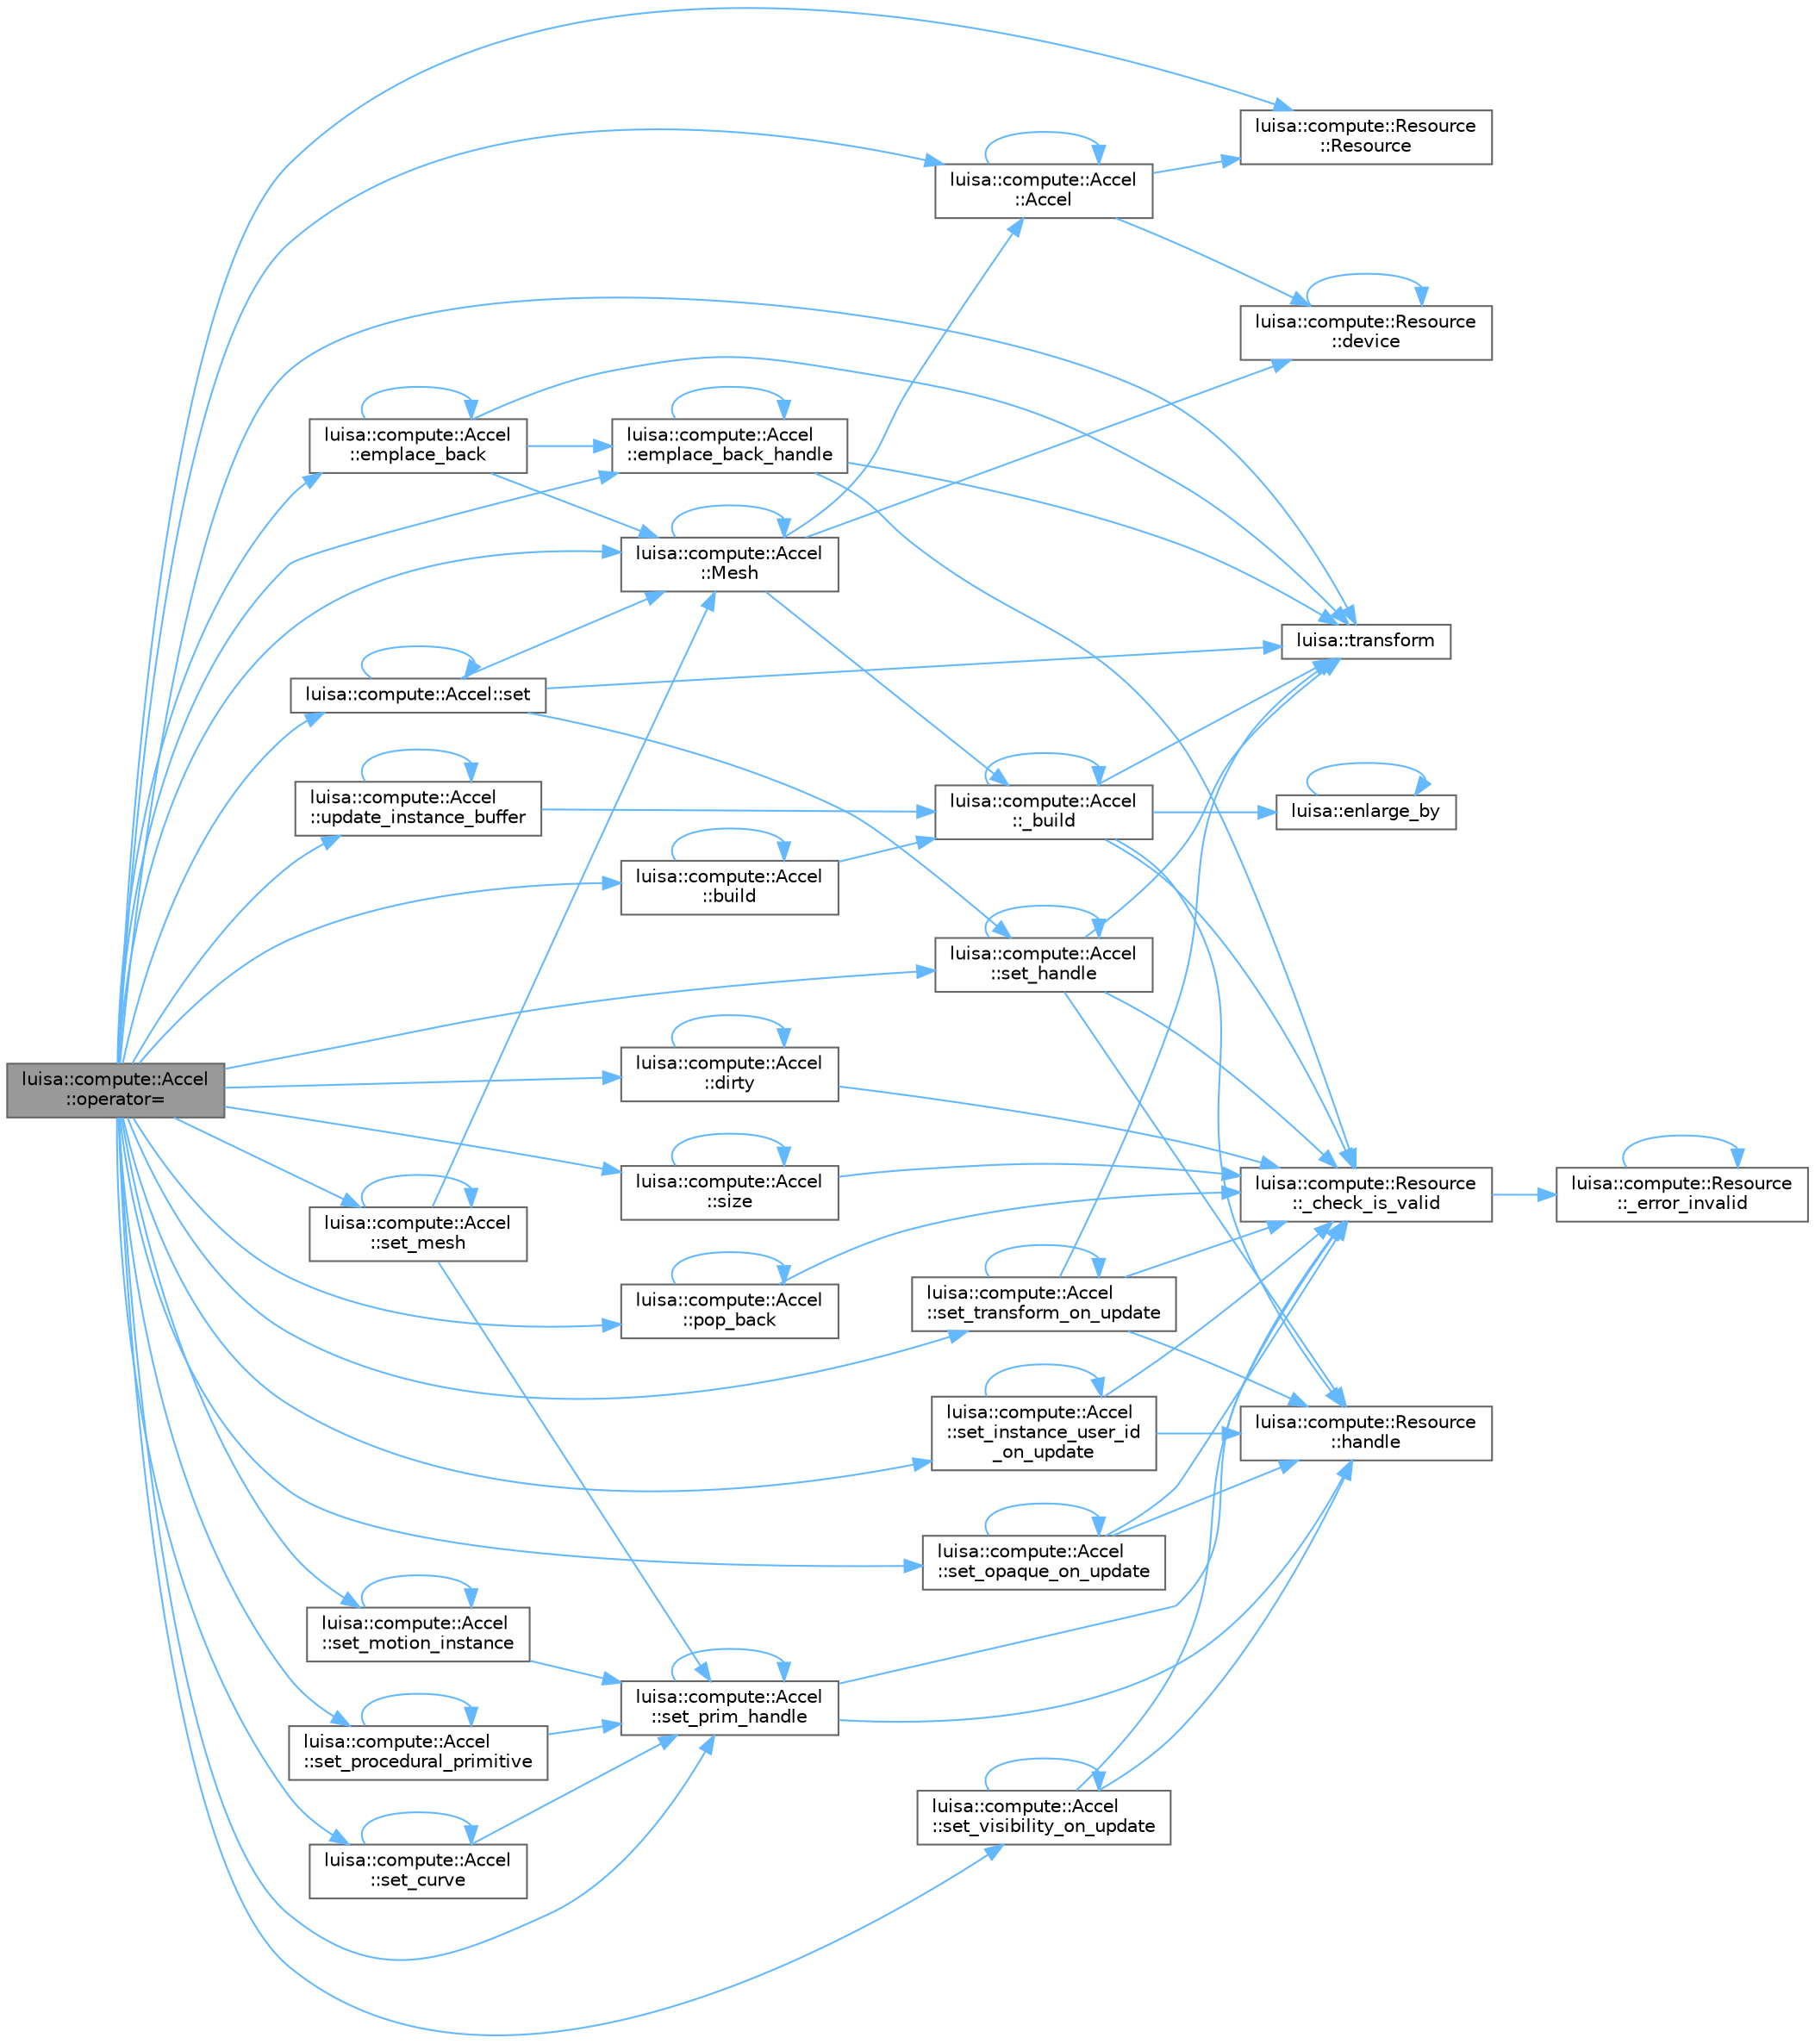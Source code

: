 digraph "luisa::compute::Accel::operator="
{
 // LATEX_PDF_SIZE
  bgcolor="transparent";
  edge [fontname=Helvetica,fontsize=10,labelfontname=Helvetica,labelfontsize=10];
  node [fontname=Helvetica,fontsize=10,shape=box,height=0.2,width=0.4];
  rankdir="LR";
  Node1 [id="Node000001",label="luisa::compute::Accel\l::operator=",height=0.2,width=0.4,color="gray40", fillcolor="grey60", style="filled", fontcolor="black",tooltip=" "];
  Node1 -> Node2 [id="edge89_Node000001_Node000002",color="steelblue1",style="solid",tooltip=" "];
  Node2 [id="Node000002",label="luisa::compute::Accel\l::Accel",height=0.2,width=0.4,color="grey40", fillcolor="white", style="filled",URL="$classluisa_1_1compute_1_1_accel.html#a446db2ee347989ea9e213a6338e129ef",tooltip=" "];
  Node2 -> Node2 [id="edge90_Node000002_Node000002",color="steelblue1",style="solid",tooltip=" "];
  Node2 -> Node3 [id="edge91_Node000002_Node000003",color="steelblue1",style="solid",tooltip=" "];
  Node3 [id="Node000003",label="luisa::compute::Resource\l::device",height=0.2,width=0.4,color="grey40", fillcolor="white", style="filled",URL="$classluisa_1_1compute_1_1_resource.html#a80d70cb175660af12e01637de33f32bc",tooltip=" "];
  Node3 -> Node3 [id="edge92_Node000003_Node000003",color="steelblue1",style="solid",tooltip=" "];
  Node2 -> Node4 [id="edge93_Node000002_Node000004",color="steelblue1",style="solid",tooltip=" "];
  Node4 [id="Node000004",label="luisa::compute::Resource\l::Resource",height=0.2,width=0.4,color="grey40", fillcolor="white", style="filled",URL="$classluisa_1_1compute_1_1_resource.html#ad04c9df5461ad463bc3bfa340590a61a",tooltip=" "];
  Node1 -> Node5 [id="edge94_Node000001_Node000005",color="steelblue1",style="solid",tooltip=" "];
  Node5 [id="Node000005",label="luisa::compute::Accel\l::build",height=0.2,width=0.4,color="grey40", fillcolor="white", style="filled",URL="$classluisa_1_1compute_1_1_accel.html#a462aa1bc1b92b92feaa7278404a6d6f3",tooltip=" "];
  Node5 -> Node6 [id="edge95_Node000005_Node000006",color="steelblue1",style="solid",tooltip=" "];
  Node6 [id="Node000006",label="luisa::compute::Accel\l::_build",height=0.2,width=0.4,color="grey40", fillcolor="white", style="filled",URL="$classluisa_1_1compute_1_1_accel.html#a636cec1fa9aed1ce9f29ca6efc806d7f",tooltip=" "];
  Node6 -> Node6 [id="edge96_Node000006_Node000006",color="steelblue1",style="solid",tooltip=" "];
  Node6 -> Node7 [id="edge97_Node000006_Node000007",color="steelblue1",style="solid",tooltip=" "];
  Node7 [id="Node000007",label="luisa::compute::Resource\l::_check_is_valid",height=0.2,width=0.4,color="grey40", fillcolor="white", style="filled",URL="$classluisa_1_1compute_1_1_resource.html#acd4eeb601dbaa644497541380a30c9aa",tooltip=" "];
  Node7 -> Node8 [id="edge98_Node000007_Node000008",color="steelblue1",style="solid",tooltip=" "];
  Node8 [id="Node000008",label="luisa::compute::Resource\l::_error_invalid",height=0.2,width=0.4,color="grey40", fillcolor="white", style="filled",URL="$classluisa_1_1compute_1_1_resource.html#a98f3cf67e789cf526dce15ddbaf4b949",tooltip=" "];
  Node8 -> Node8 [id="edge99_Node000008_Node000008",color="steelblue1",style="solid",tooltip=" "];
  Node6 -> Node9 [id="edge100_Node000006_Node000009",color="steelblue1",style="solid",tooltip=" "];
  Node9 [id="Node000009",label="luisa::enlarge_by",height=0.2,width=0.4,color="grey40", fillcolor="white", style="filled",URL="$namespaceluisa.html#a29039881fd35f6de9b7acd9a9b4ea886",tooltip=" "];
  Node9 -> Node9 [id="edge101_Node000009_Node000009",color="steelblue1",style="solid",tooltip=" "];
  Node6 -> Node10 [id="edge102_Node000006_Node000010",color="steelblue1",style="solid",tooltip=" "];
  Node10 [id="Node000010",label="luisa::compute::Resource\l::handle",height=0.2,width=0.4,color="grey40", fillcolor="white", style="filled",URL="$classluisa_1_1compute_1_1_resource.html#a00d6db28ea14237c5c3ee4f3c1afbd46",tooltip=" "];
  Node6 -> Node11 [id="edge103_Node000006_Node000011",color="steelblue1",style="solid",tooltip=" "];
  Node11 [id="Node000011",label="luisa::transform",height=0.2,width=0.4,color="grey40", fillcolor="white", style="filled",URL="$namespaceluisa.html#a5b7f7d471e0ca55c89b109ee3e0489db",tooltip=" "];
  Node5 -> Node5 [id="edge104_Node000005_Node000005",color="steelblue1",style="solid",tooltip=" "];
  Node1 -> Node12 [id="edge105_Node000001_Node000012",color="steelblue1",style="solid",tooltip=" "];
  Node12 [id="Node000012",label="luisa::compute::Accel\l::dirty",height=0.2,width=0.4,color="grey40", fillcolor="white", style="filled",URL="$classluisa_1_1compute_1_1_accel.html#a0a9e481dd18040c11d98bb7a44fd8ff0",tooltip=" "];
  Node12 -> Node7 [id="edge106_Node000012_Node000007",color="steelblue1",style="solid",tooltip=" "];
  Node12 -> Node12 [id="edge107_Node000012_Node000012",color="steelblue1",style="solid",tooltip=" "];
  Node1 -> Node13 [id="edge108_Node000001_Node000013",color="steelblue1",style="solid",tooltip=" "];
  Node13 [id="Node000013",label="luisa::compute::Accel\l::emplace_back",height=0.2,width=0.4,color="grey40", fillcolor="white", style="filled",URL="$classluisa_1_1compute_1_1_accel.html#aa1afba6b0300e5063aa2c51f966f8b7c",tooltip=" "];
  Node13 -> Node13 [id="edge109_Node000013_Node000013",color="steelblue1",style="solid",tooltip=" "];
  Node13 -> Node14 [id="edge110_Node000013_Node000014",color="steelblue1",style="solid",tooltip=" "];
  Node14 [id="Node000014",label="luisa::compute::Accel\l::emplace_back_handle",height=0.2,width=0.4,color="grey40", fillcolor="white", style="filled",URL="$classluisa_1_1compute_1_1_accel.html#a255cec97cdd39b0245405c5510dca044",tooltip=" "];
  Node14 -> Node7 [id="edge111_Node000014_Node000007",color="steelblue1",style="solid",tooltip=" "];
  Node14 -> Node14 [id="edge112_Node000014_Node000014",color="steelblue1",style="solid",tooltip=" "];
  Node14 -> Node11 [id="edge113_Node000014_Node000011",color="steelblue1",style="solid",tooltip=" "];
  Node13 -> Node15 [id="edge114_Node000013_Node000015",color="steelblue1",style="solid",tooltip=" "];
  Node15 [id="Node000015",label="luisa::compute::Accel\l::Mesh",height=0.2,width=0.4,color="grey40", fillcolor="white", style="filled",URL="$classluisa_1_1compute_1_1_accel.html#aa41a130f156b145bffb3f4b5172c4c93",tooltip=" "];
  Node15 -> Node6 [id="edge115_Node000015_Node000006",color="steelblue1",style="solid",tooltip=" "];
  Node15 -> Node2 [id="edge116_Node000015_Node000002",color="steelblue1",style="solid",tooltip=" "];
  Node15 -> Node3 [id="edge117_Node000015_Node000003",color="steelblue1",style="solid",tooltip=" "];
  Node15 -> Node15 [id="edge118_Node000015_Node000015",color="steelblue1",style="solid",tooltip=" "];
  Node13 -> Node11 [id="edge119_Node000013_Node000011",color="steelblue1",style="solid",tooltip=" "];
  Node1 -> Node14 [id="edge120_Node000001_Node000014",color="steelblue1",style="solid",tooltip=" "];
  Node1 -> Node15 [id="edge121_Node000001_Node000015",color="steelblue1",style="solid",tooltip=" "];
  Node1 -> Node16 [id="edge122_Node000001_Node000016",color="steelblue1",style="solid",tooltip=" "];
  Node16 [id="Node000016",label="luisa::compute::Accel\l::pop_back",height=0.2,width=0.4,color="grey40", fillcolor="white", style="filled",URL="$classluisa_1_1compute_1_1_accel.html#a7fd0d01ed0680994944157a9fb98f795",tooltip=" "];
  Node16 -> Node7 [id="edge123_Node000016_Node000007",color="steelblue1",style="solid",tooltip=" "];
  Node16 -> Node16 [id="edge124_Node000016_Node000016",color="steelblue1",style="solid",tooltip=" "];
  Node1 -> Node4 [id="edge125_Node000001_Node000004",color="steelblue1",style="solid",tooltip=" "];
  Node1 -> Node17 [id="edge126_Node000001_Node000017",color="steelblue1",style="solid",tooltip=" "];
  Node17 [id="Node000017",label="luisa::compute::Accel::set",height=0.2,width=0.4,color="grey40", fillcolor="white", style="filled",URL="$classluisa_1_1compute_1_1_accel.html#ad83e4d2506d93f21703f894a03c067f9",tooltip=" "];
  Node17 -> Node15 [id="edge127_Node000017_Node000015",color="steelblue1",style="solid",tooltip=" "];
  Node17 -> Node17 [id="edge128_Node000017_Node000017",color="steelblue1",style="solid",tooltip=" "];
  Node17 -> Node18 [id="edge129_Node000017_Node000018",color="steelblue1",style="solid",tooltip=" "];
  Node18 [id="Node000018",label="luisa::compute::Accel\l::set_handle",height=0.2,width=0.4,color="grey40", fillcolor="white", style="filled",URL="$classluisa_1_1compute_1_1_accel.html#a98c6a33e9dc628ba5458dfec114119d4",tooltip=" "];
  Node18 -> Node7 [id="edge130_Node000018_Node000007",color="steelblue1",style="solid",tooltip=" "];
  Node18 -> Node10 [id="edge131_Node000018_Node000010",color="steelblue1",style="solid",tooltip=" "];
  Node18 -> Node18 [id="edge132_Node000018_Node000018",color="steelblue1",style="solid",tooltip=" "];
  Node18 -> Node11 [id="edge133_Node000018_Node000011",color="steelblue1",style="solid",tooltip=" "];
  Node17 -> Node11 [id="edge134_Node000017_Node000011",color="steelblue1",style="solid",tooltip=" "];
  Node1 -> Node19 [id="edge135_Node000001_Node000019",color="steelblue1",style="solid",tooltip=" "];
  Node19 [id="Node000019",label="luisa::compute::Accel\l::set_curve",height=0.2,width=0.4,color="grey40", fillcolor="white", style="filled",URL="$classluisa_1_1compute_1_1_accel.html#afb8b13cf3b1fe1987c4de5d9ed5a0ffd",tooltip=" "];
  Node19 -> Node19 [id="edge136_Node000019_Node000019",color="steelblue1",style="solid",tooltip=" "];
  Node19 -> Node20 [id="edge137_Node000019_Node000020",color="steelblue1",style="solid",tooltip=" "];
  Node20 [id="Node000020",label="luisa::compute::Accel\l::set_prim_handle",height=0.2,width=0.4,color="grey40", fillcolor="white", style="filled",URL="$classluisa_1_1compute_1_1_accel.html#a798d132a0adcf6c539db351a661325d5",tooltip=" "];
  Node20 -> Node7 [id="edge138_Node000020_Node000007",color="steelblue1",style="solid",tooltip=" "];
  Node20 -> Node10 [id="edge139_Node000020_Node000010",color="steelblue1",style="solid",tooltip=" "];
  Node20 -> Node20 [id="edge140_Node000020_Node000020",color="steelblue1",style="solid",tooltip=" "];
  Node1 -> Node18 [id="edge141_Node000001_Node000018",color="steelblue1",style="solid",tooltip=" "];
  Node1 -> Node21 [id="edge142_Node000001_Node000021",color="steelblue1",style="solid",tooltip=" "];
  Node21 [id="Node000021",label="luisa::compute::Accel\l::set_instance_user_id\l_on_update",height=0.2,width=0.4,color="grey40", fillcolor="white", style="filled",URL="$classluisa_1_1compute_1_1_accel.html#a106368c006233ff509860921d24c9e4f",tooltip=" "];
  Node21 -> Node7 [id="edge143_Node000021_Node000007",color="steelblue1",style="solid",tooltip=" "];
  Node21 -> Node10 [id="edge144_Node000021_Node000010",color="steelblue1",style="solid",tooltip=" "];
  Node21 -> Node21 [id="edge145_Node000021_Node000021",color="steelblue1",style="solid",tooltip=" "];
  Node1 -> Node22 [id="edge146_Node000001_Node000022",color="steelblue1",style="solid",tooltip=" "];
  Node22 [id="Node000022",label="luisa::compute::Accel\l::set_mesh",height=0.2,width=0.4,color="grey40", fillcolor="white", style="filled",URL="$classluisa_1_1compute_1_1_accel.html#a3a3a0b8876d0774e6cacc78fb91bc89f",tooltip=" "];
  Node22 -> Node15 [id="edge147_Node000022_Node000015",color="steelblue1",style="solid",tooltip=" "];
  Node22 -> Node22 [id="edge148_Node000022_Node000022",color="steelblue1",style="solid",tooltip=" "];
  Node22 -> Node20 [id="edge149_Node000022_Node000020",color="steelblue1",style="solid",tooltip=" "];
  Node1 -> Node23 [id="edge150_Node000001_Node000023",color="steelblue1",style="solid",tooltip=" "];
  Node23 [id="Node000023",label="luisa::compute::Accel\l::set_motion_instance",height=0.2,width=0.4,color="grey40", fillcolor="white", style="filled",URL="$classluisa_1_1compute_1_1_accel.html#a1cb31ff0bf0541c0c50ae258610cfdc9",tooltip=" "];
  Node23 -> Node23 [id="edge151_Node000023_Node000023",color="steelblue1",style="solid",tooltip=" "];
  Node23 -> Node20 [id="edge152_Node000023_Node000020",color="steelblue1",style="solid",tooltip=" "];
  Node1 -> Node24 [id="edge153_Node000001_Node000024",color="steelblue1",style="solid",tooltip=" "];
  Node24 [id="Node000024",label="luisa::compute::Accel\l::set_opaque_on_update",height=0.2,width=0.4,color="grey40", fillcolor="white", style="filled",URL="$classluisa_1_1compute_1_1_accel.html#a4691645991d907806d09a21ca9a0828b",tooltip=" "];
  Node24 -> Node7 [id="edge154_Node000024_Node000007",color="steelblue1",style="solid",tooltip=" "];
  Node24 -> Node10 [id="edge155_Node000024_Node000010",color="steelblue1",style="solid",tooltip=" "];
  Node24 -> Node24 [id="edge156_Node000024_Node000024",color="steelblue1",style="solid",tooltip=" "];
  Node1 -> Node20 [id="edge157_Node000001_Node000020",color="steelblue1",style="solid",tooltip=" "];
  Node1 -> Node25 [id="edge158_Node000001_Node000025",color="steelblue1",style="solid",tooltip=" "];
  Node25 [id="Node000025",label="luisa::compute::Accel\l::set_procedural_primitive",height=0.2,width=0.4,color="grey40", fillcolor="white", style="filled",URL="$classluisa_1_1compute_1_1_accel.html#a084a383267b991e41dcdfd6b3e65f59e",tooltip=" "];
  Node25 -> Node20 [id="edge159_Node000025_Node000020",color="steelblue1",style="solid",tooltip=" "];
  Node25 -> Node25 [id="edge160_Node000025_Node000025",color="steelblue1",style="solid",tooltip=" "];
  Node1 -> Node26 [id="edge161_Node000001_Node000026",color="steelblue1",style="solid",tooltip=" "];
  Node26 [id="Node000026",label="luisa::compute::Accel\l::set_transform_on_update",height=0.2,width=0.4,color="grey40", fillcolor="white", style="filled",URL="$classluisa_1_1compute_1_1_accel.html#ad3e000a75a7f47b2ceeb1759168bf97d",tooltip=" "];
  Node26 -> Node7 [id="edge162_Node000026_Node000007",color="steelblue1",style="solid",tooltip=" "];
  Node26 -> Node10 [id="edge163_Node000026_Node000010",color="steelblue1",style="solid",tooltip=" "];
  Node26 -> Node26 [id="edge164_Node000026_Node000026",color="steelblue1",style="solid",tooltip=" "];
  Node26 -> Node11 [id="edge165_Node000026_Node000011",color="steelblue1",style="solid",tooltip=" "];
  Node1 -> Node27 [id="edge166_Node000001_Node000027",color="steelblue1",style="solid",tooltip=" "];
  Node27 [id="Node000027",label="luisa::compute::Accel\l::set_visibility_on_update",height=0.2,width=0.4,color="grey40", fillcolor="white", style="filled",URL="$classluisa_1_1compute_1_1_accel.html#a30c59d333724941160605e6c76eedd95",tooltip=" "];
  Node27 -> Node7 [id="edge167_Node000027_Node000007",color="steelblue1",style="solid",tooltip=" "];
  Node27 -> Node10 [id="edge168_Node000027_Node000010",color="steelblue1",style="solid",tooltip=" "];
  Node27 -> Node27 [id="edge169_Node000027_Node000027",color="steelblue1",style="solid",tooltip=" "];
  Node1 -> Node28 [id="edge170_Node000001_Node000028",color="steelblue1",style="solid",tooltip=" "];
  Node28 [id="Node000028",label="luisa::compute::Accel\l::size",height=0.2,width=0.4,color="grey40", fillcolor="white", style="filled",URL="$classluisa_1_1compute_1_1_accel.html#a9b0a8f37904d5306278f627f596b4fbc",tooltip=" "];
  Node28 -> Node7 [id="edge171_Node000028_Node000007",color="steelblue1",style="solid",tooltip=" "];
  Node28 -> Node28 [id="edge172_Node000028_Node000028",color="steelblue1",style="solid",tooltip=" "];
  Node1 -> Node11 [id="edge173_Node000001_Node000011",color="steelblue1",style="solid",tooltip=" "];
  Node1 -> Node29 [id="edge174_Node000001_Node000029",color="steelblue1",style="solid",tooltip=" "];
  Node29 [id="Node000029",label="luisa::compute::Accel\l::update_instance_buffer",height=0.2,width=0.4,color="grey40", fillcolor="white", style="filled",URL="$classluisa_1_1compute_1_1_accel.html#a834e428bce1b03f8d9ae9401ab9dbde6",tooltip=" "];
  Node29 -> Node6 [id="edge175_Node000029_Node000006",color="steelblue1",style="solid",tooltip=" "];
  Node29 -> Node29 [id="edge176_Node000029_Node000029",color="steelblue1",style="solid",tooltip=" "];
}
